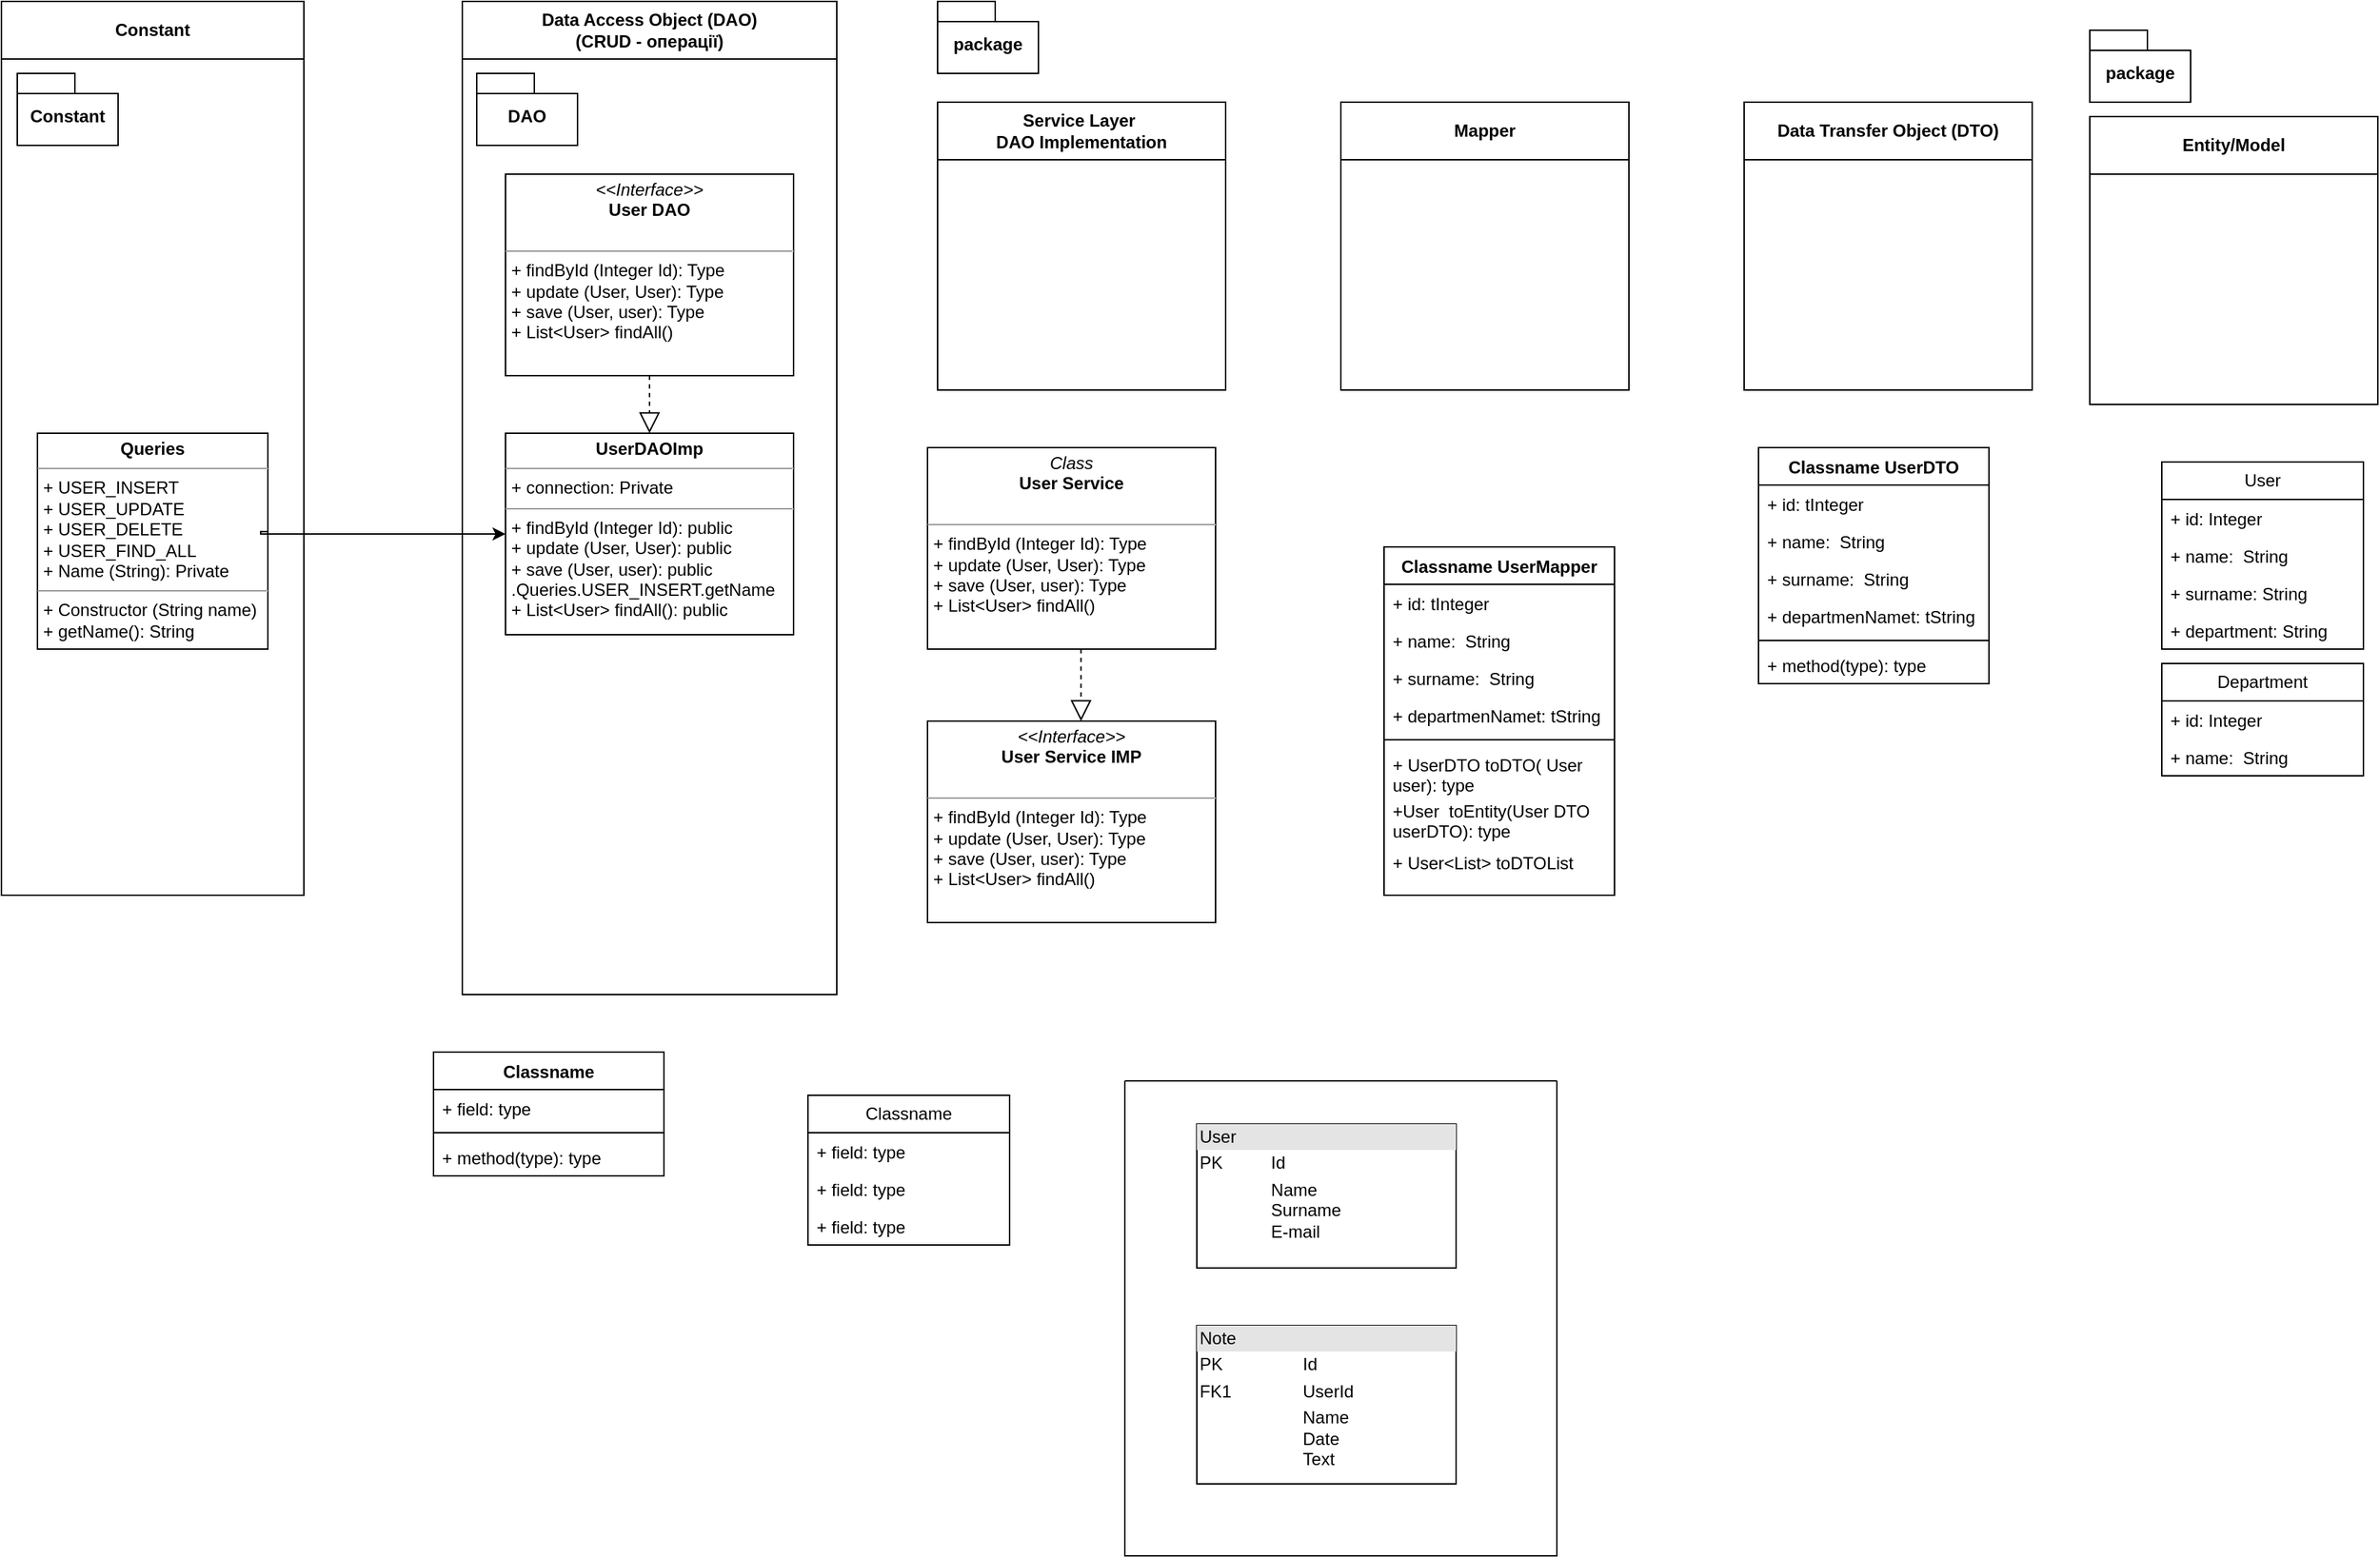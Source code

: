 <mxfile version="21.7.5" type="github" pages="2">
  <diagram name="Page-1" id="IX2t_sZmIl77NGO0Jvw-">
    <mxGraphModel dx="2035" dy="762" grid="1" gridSize="10" guides="1" tooltips="1" connect="1" arrows="1" fold="1" page="1" pageScale="1" pageWidth="827" pageHeight="1169" math="0" shadow="0">
      <root>
        <mxCell id="0" />
        <mxCell id="1" parent="0" />
        <mxCell id="oxeDnkwCuCmczJFEDU9k-2" value="" style="swimlane;startSize=0;" parent="1" vertex="1">
          <mxGeometry x="550" y="750" width="300" height="330" as="geometry" />
        </mxCell>
        <mxCell id="oxeDnkwCuCmczJFEDU9k-12" value="&lt;div style=&quot;box-sizing:border-box;width:100%;background:#e4e4e4;padding:2px;&quot;&gt;User&lt;/div&gt;&lt;table style=&quot;width:100%;font-size:1em;&quot; cellpadding=&quot;2&quot; cellspacing=&quot;0&quot;&gt;&lt;tbody&gt;&lt;tr&gt;&lt;td&gt;PK&lt;/td&gt;&lt;td&gt;Id&lt;/td&gt;&lt;/tr&gt;&lt;tr&gt;&lt;td&gt;&lt;/td&gt;&lt;td&gt;Name&lt;br&gt;Surname&lt;br&gt;E-mail&lt;br&gt;&lt;br&gt;&lt;/td&gt;&lt;/tr&gt;&lt;tr&gt;&lt;td&gt;&lt;br&gt;&lt;/td&gt;&lt;td&gt;&lt;br&gt;&lt;/td&gt;&lt;/tr&gt;&lt;tr&gt;&lt;td&gt;&lt;br&gt;&lt;/td&gt;&lt;td&gt;&lt;br&gt;&lt;/td&gt;&lt;/tr&gt;&lt;tr&gt;&lt;td&gt;&lt;br&gt;&lt;/td&gt;&lt;td&gt;&lt;br&gt;&lt;/td&gt;&lt;/tr&gt;&lt;tr&gt;&lt;td&gt;&lt;br&gt;&lt;/td&gt;&lt;td&gt;&lt;br&gt;&lt;/td&gt;&lt;/tr&gt;&lt;/tbody&gt;&lt;/table&gt;" style="verticalAlign=top;align=left;overflow=fill;html=1;whiteSpace=wrap;" parent="oxeDnkwCuCmczJFEDU9k-2" vertex="1">
          <mxGeometry x="50" y="30" width="180" height="100" as="geometry" />
        </mxCell>
        <mxCell id="oxeDnkwCuCmczJFEDU9k-16" value="&lt;div style=&quot;box-sizing:border-box;width:100%;background:#e4e4e4;padding:2px;&quot;&gt;Note&lt;/div&gt;&lt;table style=&quot;width:100%;font-size:1em;&quot; cellpadding=&quot;2&quot; cellspacing=&quot;0&quot;&gt;&lt;tbody&gt;&lt;tr&gt;&lt;td&gt;PK&lt;/td&gt;&lt;td&gt;Id&lt;/td&gt;&lt;/tr&gt;&lt;tr&gt;&lt;td&gt;FK1&lt;/td&gt;&lt;td&gt;UserId&lt;/td&gt;&lt;/tr&gt;&lt;tr&gt;&lt;td&gt;&lt;/td&gt;&lt;td&gt;Name&lt;br&gt;Date&lt;br&gt;Text&lt;br&gt;&lt;/td&gt;&lt;/tr&gt;&lt;/tbody&gt;&lt;/table&gt;" style="verticalAlign=top;align=left;overflow=fill;html=1;whiteSpace=wrap;" parent="oxeDnkwCuCmczJFEDU9k-2" vertex="1">
          <mxGeometry x="50" y="170" width="180" height="110" as="geometry" />
        </mxCell>
        <mxCell id="oxeDnkwCuCmczJFEDU9k-17" value="Classname" style="swimlane;fontStyle=0;childLayout=stackLayout;horizontal=1;startSize=26;fillColor=none;horizontalStack=0;resizeParent=1;resizeParentMax=0;resizeLast=0;collapsible=1;marginBottom=0;whiteSpace=wrap;html=1;" parent="1" vertex="1">
          <mxGeometry x="330" y="760" width="140" height="104" as="geometry" />
        </mxCell>
        <mxCell id="oxeDnkwCuCmczJFEDU9k-18" value="+ field: type" style="text;strokeColor=none;fillColor=none;align=left;verticalAlign=top;spacingLeft=4;spacingRight=4;overflow=hidden;rotatable=0;points=[[0,0.5],[1,0.5]];portConstraint=eastwest;whiteSpace=wrap;html=1;" parent="oxeDnkwCuCmczJFEDU9k-17" vertex="1">
          <mxGeometry y="26" width="140" height="26" as="geometry" />
        </mxCell>
        <mxCell id="oxeDnkwCuCmczJFEDU9k-19" value="+ field: type" style="text;strokeColor=none;fillColor=none;align=left;verticalAlign=top;spacingLeft=4;spacingRight=4;overflow=hidden;rotatable=0;points=[[0,0.5],[1,0.5]];portConstraint=eastwest;whiteSpace=wrap;html=1;" parent="oxeDnkwCuCmczJFEDU9k-17" vertex="1">
          <mxGeometry y="52" width="140" height="26" as="geometry" />
        </mxCell>
        <mxCell id="oxeDnkwCuCmczJFEDU9k-20" value="+ field: type" style="text;strokeColor=none;fillColor=none;align=left;verticalAlign=top;spacingLeft=4;spacingRight=4;overflow=hidden;rotatable=0;points=[[0,0.5],[1,0.5]];portConstraint=eastwest;whiteSpace=wrap;html=1;" parent="oxeDnkwCuCmczJFEDU9k-17" vertex="1">
          <mxGeometry y="78" width="140" height="26" as="geometry" />
        </mxCell>
        <mxCell id="oxeDnkwCuCmczJFEDU9k-21" value="Data Access Object (DAO)&lt;br&gt;(CRUD - операції)" style="swimlane;whiteSpace=wrap;html=1;startSize=40;" parent="1" vertex="1">
          <mxGeometry x="90" width="260" height="690" as="geometry" />
        </mxCell>
        <mxCell id="XRuGnASrA4kgGzGZh-tT-40" value="DAO" style="shape=folder;fontStyle=1;spacingTop=10;tabWidth=40;tabHeight=14;tabPosition=left;html=1;whiteSpace=wrap;" parent="oxeDnkwCuCmczJFEDU9k-21" vertex="1">
          <mxGeometry x="10" y="50" width="70" height="50" as="geometry" />
        </mxCell>
        <mxCell id="XRuGnASrA4kgGzGZh-tT-29" value="&lt;p style=&quot;margin:0px;margin-top:4px;text-align:center;&quot;&gt;&lt;i&gt;&amp;lt;&amp;lt;Interface&amp;gt;&amp;gt;&lt;/i&gt;&lt;br&gt;&lt;b style=&quot;border-color: var(--border-color); font-size: 12.0px;&quot;&gt;User DAO&lt;/b&gt;&lt;br&gt;&lt;/p&gt;&lt;p style=&quot;margin:0px;margin-left:4px;&quot;&gt;&lt;br&gt;&lt;/p&gt;&lt;hr size=&quot;1&quot;&gt;&lt;p style=&quot;margin:0px;margin-left:4px;&quot;&gt;+ findById (Integer Id): Type&lt;br&gt;+ update (User, User): Type&lt;/p&gt;&lt;p style=&quot;margin:0px;margin-left:4px;&quot;&gt;+ save (User, user): Type&lt;/p&gt;&lt;p style=&quot;margin:0px;margin-left:4px;&quot;&gt;+ List&amp;lt;User&amp;gt; findAll()&lt;/p&gt;" style="verticalAlign=top;align=left;overflow=fill;fontSize=12;fontFamily=Helvetica;html=1;whiteSpace=wrap;" parent="oxeDnkwCuCmczJFEDU9k-21" vertex="1">
          <mxGeometry x="30" y="120" width="200" height="140" as="geometry" />
        </mxCell>
        <mxCell id="XRuGnASrA4kgGzGZh-tT-32" value="&lt;p style=&quot;margin:0px;margin-top:4px;text-align:center;&quot;&gt;&lt;b&gt;UserDAOImp&lt;/b&gt;&lt;/p&gt;&lt;hr size=&quot;1&quot;&gt;&lt;p style=&quot;margin:0px;margin-left:4px;&quot;&gt;+ connection: Private&lt;/p&gt;&lt;hr size=&quot;1&quot;&gt;&lt;p style=&quot;border-color: var(--border-color); font-size: 12.0px; margin: 0px 0px 0px 4px;&quot;&gt;+ findById (Integer Id): public&lt;br style=&quot;border-color: var(--border-color);&quot;&gt;+ update (User, User): public&lt;/p&gt;&lt;p style=&quot;border-color: var(--border-color); font-size: 12.0px; margin: 0px 0px 0px 4px;&quot;&gt;+ save (User, user): public .Queries.USER_INSERT.getName&lt;/p&gt;&lt;p style=&quot;border-color: var(--border-color); font-size: 12.0px; margin: 0px 0px 0px 4px;&quot;&gt;+ List&amp;lt;User&amp;gt; findAll(): public&lt;/p&gt;" style="verticalAlign=top;align=left;overflow=fill;fontSize=12;fontFamily=Helvetica;html=1;whiteSpace=wrap;" parent="oxeDnkwCuCmczJFEDU9k-21" vertex="1">
          <mxGeometry x="30" y="300" width="200" height="140" as="geometry" />
        </mxCell>
        <mxCell id="XRuGnASrA4kgGzGZh-tT-31" value="" style="endArrow=block;dashed=1;endFill=0;endSize=12;html=1;rounded=0;entryX=0.5;entryY=0;entryDx=0;entryDy=0;exitX=0.5;exitY=1;exitDx=0;exitDy=0;" parent="oxeDnkwCuCmczJFEDU9k-21" source="XRuGnASrA4kgGzGZh-tT-29" target="XRuGnASrA4kgGzGZh-tT-32" edge="1">
          <mxGeometry width="160" relative="1" as="geometry">
            <mxPoint x="230" y="370" as="sourcePoint" />
            <mxPoint x="390" y="370" as="targetPoint" />
          </mxGeometry>
        </mxCell>
        <mxCell id="oxeDnkwCuCmczJFEDU9k-22" value="Entity/Model" style="swimlane;whiteSpace=wrap;html=1;startSize=40;" parent="1" vertex="1">
          <mxGeometry x="1220" y="80" width="200" height="200" as="geometry" />
        </mxCell>
        <mxCell id="oxeDnkwCuCmczJFEDU9k-23" value="Data Transfer Object (DTO)" style="swimlane;whiteSpace=wrap;html=1;startSize=40;" parent="1" vertex="1">
          <mxGeometry x="980" y="70" width="200" height="200" as="geometry" />
        </mxCell>
        <mxCell id="oxeDnkwCuCmczJFEDU9k-24" value="Service Layer&amp;nbsp;&lt;br&gt;DAO Implementation" style="swimlane;whiteSpace=wrap;html=1;startSize=40;" parent="1" vertex="1">
          <mxGeometry x="420" y="70" width="200" height="200" as="geometry" />
        </mxCell>
        <mxCell id="XRuGnASrA4kgGzGZh-tT-1" value="User" style="swimlane;fontStyle=0;childLayout=stackLayout;horizontal=1;startSize=26;fillColor=none;horizontalStack=0;resizeParent=1;resizeParentMax=0;resizeLast=0;collapsible=1;marginBottom=0;whiteSpace=wrap;html=1;" parent="1" vertex="1">
          <mxGeometry x="1270" y="320" width="140" height="130" as="geometry" />
        </mxCell>
        <mxCell id="XRuGnASrA4kgGzGZh-tT-2" value="+ id: Integer" style="text;strokeColor=none;fillColor=none;align=left;verticalAlign=top;spacingLeft=4;spacingRight=4;overflow=hidden;rotatable=0;points=[[0,0.5],[1,0.5]];portConstraint=eastwest;whiteSpace=wrap;html=1;" parent="XRuGnASrA4kgGzGZh-tT-1" vertex="1">
          <mxGeometry y="26" width="140" height="26" as="geometry" />
        </mxCell>
        <mxCell id="XRuGnASrA4kgGzGZh-tT-3" value="+ name: &amp;nbsp;String" style="text;strokeColor=none;fillColor=none;align=left;verticalAlign=top;spacingLeft=4;spacingRight=4;overflow=hidden;rotatable=0;points=[[0,0.5],[1,0.5]];portConstraint=eastwest;whiteSpace=wrap;html=1;" parent="XRuGnASrA4kgGzGZh-tT-1" vertex="1">
          <mxGeometry y="52" width="140" height="26" as="geometry" />
        </mxCell>
        <mxCell id="XRuGnASrA4kgGzGZh-tT-4" value="+ surname: String" style="text;strokeColor=none;fillColor=none;align=left;verticalAlign=top;spacingLeft=4;spacingRight=4;overflow=hidden;rotatable=0;points=[[0,0.5],[1,0.5]];portConstraint=eastwest;whiteSpace=wrap;html=1;" parent="XRuGnASrA4kgGzGZh-tT-1" vertex="1">
          <mxGeometry y="78" width="140" height="26" as="geometry" />
        </mxCell>
        <mxCell id="XRuGnASrA4kgGzGZh-tT-7" value="+ department: String" style="text;strokeColor=none;fillColor=none;align=left;verticalAlign=top;spacingLeft=4;spacingRight=4;overflow=hidden;rotatable=0;points=[[0,0.5],[1,0.5]];portConstraint=eastwest;whiteSpace=wrap;html=1;" parent="XRuGnASrA4kgGzGZh-tT-1" vertex="1">
          <mxGeometry y="104" width="140" height="26" as="geometry" />
        </mxCell>
        <mxCell id="XRuGnASrA4kgGzGZh-tT-16" value="Classname" style="swimlane;fontStyle=1;align=center;verticalAlign=top;childLayout=stackLayout;horizontal=1;startSize=26;horizontalStack=0;resizeParent=1;resizeParentMax=0;resizeLast=0;collapsible=1;marginBottom=0;whiteSpace=wrap;html=1;" parent="1" vertex="1">
          <mxGeometry x="70" y="730" width="160" height="86" as="geometry" />
        </mxCell>
        <mxCell id="XRuGnASrA4kgGzGZh-tT-17" value="+ field: type" style="text;strokeColor=none;fillColor=none;align=left;verticalAlign=top;spacingLeft=4;spacingRight=4;overflow=hidden;rotatable=0;points=[[0,0.5],[1,0.5]];portConstraint=eastwest;whiteSpace=wrap;html=1;" parent="XRuGnASrA4kgGzGZh-tT-16" vertex="1">
          <mxGeometry y="26" width="160" height="26" as="geometry" />
        </mxCell>
        <mxCell id="XRuGnASrA4kgGzGZh-tT-18" value="" style="line;strokeWidth=1;fillColor=none;align=left;verticalAlign=middle;spacingTop=-1;spacingLeft=3;spacingRight=3;rotatable=0;labelPosition=right;points=[];portConstraint=eastwest;strokeColor=inherit;" parent="XRuGnASrA4kgGzGZh-tT-16" vertex="1">
          <mxGeometry y="52" width="160" height="8" as="geometry" />
        </mxCell>
        <mxCell id="XRuGnASrA4kgGzGZh-tT-19" value="+ method(type): type" style="text;strokeColor=none;fillColor=none;align=left;verticalAlign=top;spacingLeft=4;spacingRight=4;overflow=hidden;rotatable=0;points=[[0,0.5],[1,0.5]];portConstraint=eastwest;whiteSpace=wrap;html=1;" parent="XRuGnASrA4kgGzGZh-tT-16" vertex="1">
          <mxGeometry y="60" width="160" height="26" as="geometry" />
        </mxCell>
        <mxCell id="XRuGnASrA4kgGzGZh-tT-21" value="Department" style="swimlane;fontStyle=0;childLayout=stackLayout;horizontal=1;startSize=26;fillColor=none;horizontalStack=0;resizeParent=1;resizeParentMax=0;resizeLast=0;collapsible=1;marginBottom=0;whiteSpace=wrap;html=1;" parent="1" vertex="1">
          <mxGeometry x="1270" y="460" width="140" height="78" as="geometry" />
        </mxCell>
        <mxCell id="XRuGnASrA4kgGzGZh-tT-22" value="+ id: Integer" style="text;strokeColor=none;fillColor=none;align=left;verticalAlign=top;spacingLeft=4;spacingRight=4;overflow=hidden;rotatable=0;points=[[0,0.5],[1,0.5]];portConstraint=eastwest;whiteSpace=wrap;html=1;" parent="XRuGnASrA4kgGzGZh-tT-21" vertex="1">
          <mxGeometry y="26" width="140" height="26" as="geometry" />
        </mxCell>
        <mxCell id="XRuGnASrA4kgGzGZh-tT-23" value="+ name: &amp;nbsp;String" style="text;strokeColor=none;fillColor=none;align=left;verticalAlign=top;spacingLeft=4;spacingRight=4;overflow=hidden;rotatable=0;points=[[0,0.5],[1,0.5]];portConstraint=eastwest;whiteSpace=wrap;html=1;" parent="XRuGnASrA4kgGzGZh-tT-21" vertex="1">
          <mxGeometry y="52" width="140" height="26" as="geometry" />
        </mxCell>
        <mxCell id="XRuGnASrA4kgGzGZh-tT-33" value="Constant" style="swimlane;whiteSpace=wrap;html=1;startSize=40;" parent="1" vertex="1">
          <mxGeometry x="-230" width="210" height="621" as="geometry" />
        </mxCell>
        <mxCell id="XRuGnASrA4kgGzGZh-tT-38" value="Constant" style="shape=folder;fontStyle=1;spacingTop=10;tabWidth=40;tabHeight=14;tabPosition=left;html=1;whiteSpace=wrap;" parent="XRuGnASrA4kgGzGZh-tT-33" vertex="1">
          <mxGeometry x="11" y="50" width="70" height="50" as="geometry" />
        </mxCell>
        <mxCell id="XRuGnASrA4kgGzGZh-tT-51" value="&lt;p style=&quot;margin:0px;margin-top:4px;text-align:center;&quot;&gt;&lt;b&gt;Queries&lt;/b&gt;&lt;/p&gt;&lt;hr size=&quot;1&quot;&gt;&lt;p style=&quot;margin:0px;margin-left:4px;&quot;&gt;+ USER_INSERT&lt;/p&gt;&lt;p style=&quot;margin:0px;margin-left:4px;&quot;&gt;+ USER_UPDATE&lt;/p&gt;&lt;p style=&quot;margin:0px;margin-left:4px;&quot;&gt;+ USER_DELETE&lt;/p&gt;&lt;p style=&quot;margin:0px;margin-left:4px;&quot;&gt;+ USER_FIND_ALL&lt;/p&gt;&lt;p style=&quot;margin:0px;margin-left:4px;&quot;&gt;+ Name (String): Private&lt;/p&gt;&lt;hr size=&quot;1&quot;&gt;&lt;p style=&quot;border-color: var(--border-color); font-size: 12.0px; margin: 0px 0px 0px 4px;&quot;&gt;+ Constructor (String name)&lt;/p&gt;&lt;p style=&quot;border-color: var(--border-color); font-size: 12.0px; margin: 0px 0px 0px 4px;&quot;&gt;+ getName(): String&lt;/p&gt;" style="verticalAlign=top;align=left;overflow=fill;fontSize=12;fontFamily=Helvetica;html=1;whiteSpace=wrap;" parent="XRuGnASrA4kgGzGZh-tT-33" vertex="1">
          <mxGeometry x="25" y="300" width="160" height="150" as="geometry" />
        </mxCell>
        <mxCell id="XRuGnASrA4kgGzGZh-tT-37" value="package" style="shape=folder;fontStyle=1;spacingTop=10;tabWidth=40;tabHeight=14;tabPosition=left;html=1;whiteSpace=wrap;" parent="1" vertex="1">
          <mxGeometry x="1220" y="20" width="70" height="50" as="geometry" />
        </mxCell>
        <mxCell id="XRuGnASrA4kgGzGZh-tT-55" style="edgeStyle=orthogonalEdgeStyle;rounded=0;orthogonalLoop=1;jettySize=auto;html=1;entryX=0;entryY=0.5;entryDx=0;entryDy=0;exitX=1;exitY=0.456;exitDx=0;exitDy=0;exitPerimeter=0;" parent="1" source="XRuGnASrA4kgGzGZh-tT-51" target="XRuGnASrA4kgGzGZh-tT-32" edge="1">
          <mxGeometry relative="1" as="geometry">
            <Array as="points">
              <mxPoint x="-50" y="368" />
              <mxPoint x="-50" y="370" />
            </Array>
          </mxGeometry>
        </mxCell>
        <mxCell id="XRuGnASrA4kgGzGZh-tT-56" value="&lt;p style=&quot;margin:0px;margin-top:4px;text-align:center;&quot;&gt;&lt;i&gt;Class&lt;/i&gt;&lt;br&gt;&lt;b style=&quot;border-color: var(--border-color); font-size: 12.0px;&quot;&gt;User Service&lt;/b&gt;&lt;br&gt;&lt;/p&gt;&lt;p style=&quot;margin:0px;margin-left:4px;&quot;&gt;&lt;br&gt;&lt;/p&gt;&lt;hr size=&quot;1&quot;&gt;&lt;p style=&quot;margin:0px;margin-left:4px;&quot;&gt;+ findById (Integer Id): Type&lt;br&gt;+ update (User, User): Type&lt;/p&gt;&lt;p style=&quot;margin:0px;margin-left:4px;&quot;&gt;+ save (User, user): Type&lt;/p&gt;&lt;p style=&quot;margin:0px;margin-left:4px;&quot;&gt;+ List&amp;lt;User&amp;gt; findAll()&lt;/p&gt;" style="verticalAlign=top;align=left;overflow=fill;fontSize=12;fontFamily=Helvetica;html=1;whiteSpace=wrap;" parent="1" vertex="1">
          <mxGeometry x="413" y="310" width="200" height="140" as="geometry" />
        </mxCell>
        <mxCell id="XRuGnASrA4kgGzGZh-tT-57" value="Classname UserDTO" style="swimlane;fontStyle=1;align=center;verticalAlign=top;childLayout=stackLayout;horizontal=1;startSize=26;horizontalStack=0;resizeParent=1;resizeParentMax=0;resizeLast=0;collapsible=1;marginBottom=0;whiteSpace=wrap;html=1;" parent="1" vertex="1">
          <mxGeometry x="990" y="310" width="160" height="164" as="geometry" />
        </mxCell>
        <mxCell id="XRuGnASrA4kgGzGZh-tT-58" value="+ id: tInteger" style="text;strokeColor=none;fillColor=none;align=left;verticalAlign=top;spacingLeft=4;spacingRight=4;overflow=hidden;rotatable=0;points=[[0,0.5],[1,0.5]];portConstraint=eastwest;whiteSpace=wrap;html=1;" parent="XRuGnASrA4kgGzGZh-tT-57" vertex="1">
          <mxGeometry y="26" width="160" height="26" as="geometry" />
        </mxCell>
        <mxCell id="XRuGnASrA4kgGzGZh-tT-65" value="+ name: &amp;nbsp;String" style="text;strokeColor=none;fillColor=none;align=left;verticalAlign=top;spacingLeft=4;spacingRight=4;overflow=hidden;rotatable=0;points=[[0,0.5],[1,0.5]];portConstraint=eastwest;whiteSpace=wrap;html=1;" parent="XRuGnASrA4kgGzGZh-tT-57" vertex="1">
          <mxGeometry y="52" width="160" height="26" as="geometry" />
        </mxCell>
        <mxCell id="XRuGnASrA4kgGzGZh-tT-66" value="+ surname: &amp;nbsp;String" style="text;strokeColor=none;fillColor=none;align=left;verticalAlign=top;spacingLeft=4;spacingRight=4;overflow=hidden;rotatable=0;points=[[0,0.5],[1,0.5]];portConstraint=eastwest;whiteSpace=wrap;html=1;" parent="XRuGnASrA4kgGzGZh-tT-57" vertex="1">
          <mxGeometry y="78" width="160" height="26" as="geometry" />
        </mxCell>
        <mxCell id="XRuGnASrA4kgGzGZh-tT-67" value="+ departmenNamet: tString" style="text;strokeColor=none;fillColor=none;align=left;verticalAlign=top;spacingLeft=4;spacingRight=4;overflow=hidden;rotatable=0;points=[[0,0.5],[1,0.5]];portConstraint=eastwest;whiteSpace=wrap;html=1;" parent="XRuGnASrA4kgGzGZh-tT-57" vertex="1">
          <mxGeometry y="104" width="160" height="26" as="geometry" />
        </mxCell>
        <mxCell id="XRuGnASrA4kgGzGZh-tT-59" value="" style="line;strokeWidth=1;fillColor=none;align=left;verticalAlign=middle;spacingTop=-1;spacingLeft=3;spacingRight=3;rotatable=0;labelPosition=right;points=[];portConstraint=eastwest;strokeColor=inherit;" parent="XRuGnASrA4kgGzGZh-tT-57" vertex="1">
          <mxGeometry y="130" width="160" height="8" as="geometry" />
        </mxCell>
        <mxCell id="XRuGnASrA4kgGzGZh-tT-60" value="+ method(type): type" style="text;strokeColor=none;fillColor=none;align=left;verticalAlign=top;spacingLeft=4;spacingRight=4;overflow=hidden;rotatable=0;points=[[0,0.5],[1,0.5]];portConstraint=eastwest;whiteSpace=wrap;html=1;" parent="XRuGnASrA4kgGzGZh-tT-57" vertex="1">
          <mxGeometry y="138" width="160" height="26" as="geometry" />
        </mxCell>
        <mxCell id="XRuGnASrA4kgGzGZh-tT-69" value="&lt;p style=&quot;margin:0px;margin-top:4px;text-align:center;&quot;&gt;&lt;i&gt;&amp;lt;&amp;lt;Interface&amp;gt;&amp;gt;&lt;/i&gt;&lt;br&gt;&lt;b style=&quot;border-color: var(--border-color); font-size: 12.0px;&quot;&gt;User Service IMP&lt;/b&gt;&lt;br&gt;&lt;/p&gt;&lt;p style=&quot;margin:0px;margin-left:4px;&quot;&gt;&lt;br&gt;&lt;/p&gt;&lt;hr size=&quot;1&quot;&gt;&lt;p style=&quot;margin:0px;margin-left:4px;&quot;&gt;+ findById (Integer Id): Type&lt;br&gt;+ update (User, User): Type&lt;/p&gt;&lt;p style=&quot;margin:0px;margin-left:4px;&quot;&gt;+ save (User, user): Type&lt;/p&gt;&lt;p style=&quot;margin:0px;margin-left:4px;&quot;&gt;+ List&amp;lt;User&amp;gt; findAll()&lt;/p&gt;" style="verticalAlign=top;align=left;overflow=fill;fontSize=12;fontFamily=Helvetica;html=1;whiteSpace=wrap;" parent="1" vertex="1">
          <mxGeometry x="413" y="500" width="200" height="140" as="geometry" />
        </mxCell>
        <mxCell id="XRuGnASrA4kgGzGZh-tT-70" value="" style="endArrow=block;dashed=1;endFill=0;endSize=12;html=1;rounded=0;entryX=0.5;entryY=0;entryDx=0;entryDy=0;exitX=0.5;exitY=1;exitDx=0;exitDy=0;" parent="1" edge="1">
          <mxGeometry width="160" relative="1" as="geometry">
            <mxPoint x="519.58" y="450" as="sourcePoint" />
            <mxPoint x="519.58" y="500" as="targetPoint" />
          </mxGeometry>
        </mxCell>
        <mxCell id="XRuGnASrA4kgGzGZh-tT-71" value="Mapper" style="swimlane;whiteSpace=wrap;html=1;startSize=40;" parent="1" vertex="1">
          <mxGeometry x="700" y="70" width="200" height="200" as="geometry" />
        </mxCell>
        <mxCell id="XRuGnASrA4kgGzGZh-tT-72" value="Classname UserMapper" style="swimlane;fontStyle=1;align=center;verticalAlign=top;childLayout=stackLayout;horizontal=1;startSize=26;horizontalStack=0;resizeParent=1;resizeParentMax=0;resizeLast=0;collapsible=1;marginBottom=0;whiteSpace=wrap;html=1;" parent="1" vertex="1">
          <mxGeometry x="730" y="379" width="160" height="242" as="geometry" />
        </mxCell>
        <mxCell id="XRuGnASrA4kgGzGZh-tT-73" value="+ id: tInteger" style="text;strokeColor=none;fillColor=none;align=left;verticalAlign=top;spacingLeft=4;spacingRight=4;overflow=hidden;rotatable=0;points=[[0,0.5],[1,0.5]];portConstraint=eastwest;whiteSpace=wrap;html=1;" parent="XRuGnASrA4kgGzGZh-tT-72" vertex="1">
          <mxGeometry y="26" width="160" height="26" as="geometry" />
        </mxCell>
        <mxCell id="XRuGnASrA4kgGzGZh-tT-74" value="+ name: &amp;nbsp;String" style="text;strokeColor=none;fillColor=none;align=left;verticalAlign=top;spacingLeft=4;spacingRight=4;overflow=hidden;rotatable=0;points=[[0,0.5],[1,0.5]];portConstraint=eastwest;whiteSpace=wrap;html=1;" parent="XRuGnASrA4kgGzGZh-tT-72" vertex="1">
          <mxGeometry y="52" width="160" height="26" as="geometry" />
        </mxCell>
        <mxCell id="XRuGnASrA4kgGzGZh-tT-75" value="+ surname: &amp;nbsp;String" style="text;strokeColor=none;fillColor=none;align=left;verticalAlign=top;spacingLeft=4;spacingRight=4;overflow=hidden;rotatable=0;points=[[0,0.5],[1,0.5]];portConstraint=eastwest;whiteSpace=wrap;html=1;" parent="XRuGnASrA4kgGzGZh-tT-72" vertex="1">
          <mxGeometry y="78" width="160" height="26" as="geometry" />
        </mxCell>
        <mxCell id="XRuGnASrA4kgGzGZh-tT-76" value="+ departmenNamet: tString" style="text;strokeColor=none;fillColor=none;align=left;verticalAlign=top;spacingLeft=4;spacingRight=4;overflow=hidden;rotatable=0;points=[[0,0.5],[1,0.5]];portConstraint=eastwest;whiteSpace=wrap;html=1;" parent="XRuGnASrA4kgGzGZh-tT-72" vertex="1">
          <mxGeometry y="104" width="160" height="26" as="geometry" />
        </mxCell>
        <mxCell id="XRuGnASrA4kgGzGZh-tT-77" value="" style="line;strokeWidth=1;fillColor=none;align=left;verticalAlign=middle;spacingTop=-1;spacingLeft=3;spacingRight=3;rotatable=0;labelPosition=right;points=[];portConstraint=eastwest;strokeColor=inherit;" parent="XRuGnASrA4kgGzGZh-tT-72" vertex="1">
          <mxGeometry y="130" width="160" height="8" as="geometry" />
        </mxCell>
        <mxCell id="XRuGnASrA4kgGzGZh-tT-78" value="+ UserDTO toDTO( User user): type" style="text;strokeColor=none;fillColor=none;align=left;verticalAlign=top;spacingLeft=4;spacingRight=4;overflow=hidden;rotatable=0;points=[[0,0.5],[1,0.5]];portConstraint=eastwest;whiteSpace=wrap;html=1;" parent="XRuGnASrA4kgGzGZh-tT-72" vertex="1">
          <mxGeometry y="138" width="160" height="32" as="geometry" />
        </mxCell>
        <mxCell id="XRuGnASrA4kgGzGZh-tT-80" value="+User &amp;nbsp;toEntity(User DTO userDTO): type" style="text;strokeColor=none;fillColor=none;align=left;verticalAlign=top;spacingLeft=4;spacingRight=4;overflow=hidden;rotatable=0;points=[[0,0.5],[1,0.5]];portConstraint=eastwest;whiteSpace=wrap;html=1;" parent="XRuGnASrA4kgGzGZh-tT-72" vertex="1">
          <mxGeometry y="170" width="160" height="36" as="geometry" />
        </mxCell>
        <mxCell id="XRuGnASrA4kgGzGZh-tT-81" value="+ User&amp;lt;List&amp;gt; toDTOList&amp;nbsp;" style="text;strokeColor=none;fillColor=none;align=left;verticalAlign=top;spacingLeft=4;spacingRight=4;overflow=hidden;rotatable=0;points=[[0,0.5],[1,0.5]];portConstraint=eastwest;whiteSpace=wrap;html=1;" parent="XRuGnASrA4kgGzGZh-tT-72" vertex="1">
          <mxGeometry y="206" width="160" height="36" as="geometry" />
        </mxCell>
        <mxCell id="XRuGnASrA4kgGzGZh-tT-39" value="package" style="shape=folder;fontStyle=1;spacingTop=10;tabWidth=40;tabHeight=14;tabPosition=left;html=1;whiteSpace=wrap;" parent="1" vertex="1">
          <mxGeometry x="420" width="70" height="50" as="geometry" />
        </mxCell>
      </root>
    </mxGraphModel>
  </diagram>
  <diagram id="RbKd88jWDerHKuFyBo_z" name="Scheme">
    <mxGraphModel dx="1208" dy="762" grid="1" gridSize="10" guides="1" tooltips="1" connect="1" arrows="1" fold="1" page="1" pageScale="1" pageWidth="827" pageHeight="1169" math="0" shadow="0">
      <root>
        <mxCell id="0" />
        <mxCell id="1" parent="0" />
        <mxCell id="lUg7jGxwsSetufZv1rci-6" style="edgeStyle=orthogonalEdgeStyle;rounded=0;orthogonalLoop=1;jettySize=auto;html=1;exitX=1;exitY=0.5;exitDx=0;exitDy=0;entryX=0;entryY=0.5;entryDx=0;entryDy=0;" edge="1" parent="1" source="lUg7jGxwsSetufZv1rci-2" target="lUg7jGxwsSetufZv1rci-3">
          <mxGeometry relative="1" as="geometry" />
        </mxCell>
        <mxCell id="lUg7jGxwsSetufZv1rci-2" value="Front-End" style="shape=step;perimeter=stepPerimeter;whiteSpace=wrap;html=1;fixedSize=1;" vertex="1" parent="1">
          <mxGeometry x="60" y="70" width="120" height="80" as="geometry" />
        </mxCell>
        <mxCell id="lUg7jGxwsSetufZv1rci-7" style="edgeStyle=orthogonalEdgeStyle;rounded=0;orthogonalLoop=1;jettySize=auto;html=1;exitX=1;exitY=0.5;exitDx=0;exitDy=0;entryX=0;entryY=0.5;entryDx=0;entryDy=0;" edge="1" parent="1" source="lUg7jGxwsSetufZv1rci-3" target="lUg7jGxwsSetufZv1rci-4">
          <mxGeometry relative="1" as="geometry" />
        </mxCell>
        <mxCell id="lUg7jGxwsSetufZv1rci-3" value="UserController" style="shape=step;perimeter=stepPerimeter;whiteSpace=wrap;html=1;fixedSize=1;" vertex="1" parent="1">
          <mxGeometry x="230" y="70" width="120" height="80" as="geometry" />
        </mxCell>
        <mxCell id="lUg7jGxwsSetufZv1rci-8" style="edgeStyle=orthogonalEdgeStyle;rounded=0;orthogonalLoop=1;jettySize=auto;html=1;exitX=1;exitY=0.5;exitDx=0;exitDy=0;" edge="1" parent="1" source="lUg7jGxwsSetufZv1rci-4" target="lUg7jGxwsSetufZv1rci-5">
          <mxGeometry relative="1" as="geometry" />
        </mxCell>
        <mxCell id="lUg7jGxwsSetufZv1rci-4" value="UserService" style="shape=step;perimeter=stepPerimeter;whiteSpace=wrap;html=1;fixedSize=1;" vertex="1" parent="1">
          <mxGeometry x="414" y="70" width="120" height="80" as="geometry" />
        </mxCell>
        <mxCell id="lUg7jGxwsSetufZv1rci-5" value="User DAO" style="shape=step;perimeter=stepPerimeter;whiteSpace=wrap;html=1;fixedSize=1;" vertex="1" parent="1">
          <mxGeometry x="580" y="70" width="120" height="80" as="geometry" />
        </mxCell>
        <mxCell id="lUg7jGxwsSetufZv1rci-9" value="" style="swimlane;startSize=0;" vertex="1" parent="1">
          <mxGeometry x="214" y="30" width="336" height="170" as="geometry" />
        </mxCell>
        <mxCell id="lUg7jGxwsSetufZv1rci-10" value="DTO" style="text;html=1;align=center;verticalAlign=middle;resizable=0;points=[];autosize=1;strokeColor=none;fillColor=none;" vertex="1" parent="1">
          <mxGeometry x="355" y="178" width="50" height="30" as="geometry" />
        </mxCell>
      </root>
    </mxGraphModel>
  </diagram>
</mxfile>
